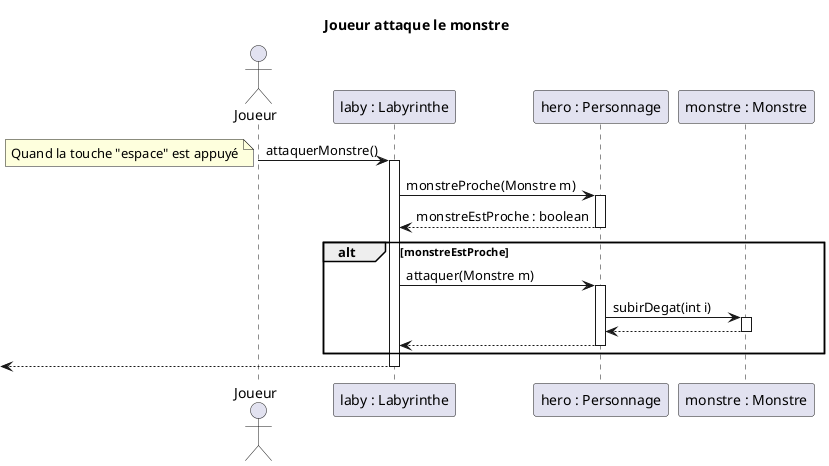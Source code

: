 @startuml
title "Joueur attaque le monstre"
actor Joueur
participant "laby : Labyrinthe" as laby
participant "hero : Personnage" as hero
participant "monstre : Monstre" as monstre


Joueur -> laby : attaquerMonstre()
note left : Quand la touche "espace" est appuyé
activate laby
    laby -> hero : monstreProche(Monstre m)
    activate hero
    laby <-- hero : monstreEstProche : boolean
    deactivate hero


    alt monstreEstProche
        laby -> hero : attaquer(Monstre m)
        activate hero

            hero -> monstre : subirDegat(int i)
            activate monstre
            hero <-- monstre
            deactivate monstre

        laby <-- hero
        deactivate hero
    end

<-- laby
deactivate laby
@enduml